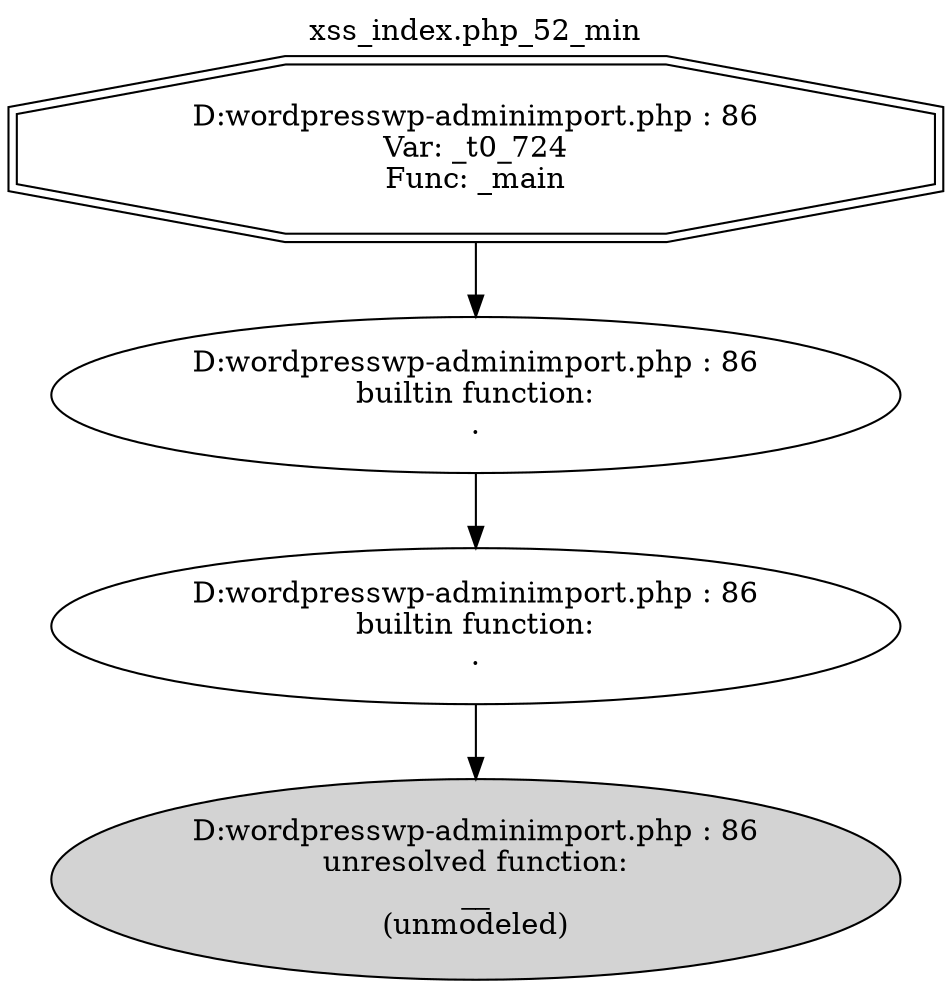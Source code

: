 digraph cfg {
  label="xss_index.php_52_min";
  labelloc=t;
  n1 [shape=doubleoctagon, label="D:\wordpress\wp-admin\import.php : 86\nVar: _t0_724\nFunc: _main\n"];
  n2 [shape=ellipse, label="D:\wordpress\wp-admin\import.php : 86\nbuiltin function:\n.\n"];
  n3 [shape=ellipse, label="D:\wordpress\wp-admin\import.php : 86\nbuiltin function:\n.\n"];
  n4 [shape=ellipse, label="D:\wordpress\wp-admin\import.php : 86\nunresolved function:\n__\n(unmodeled)\n",style=filled];
  n1 -> n2;
  n2 -> n3;
  n3 -> n4;
}

